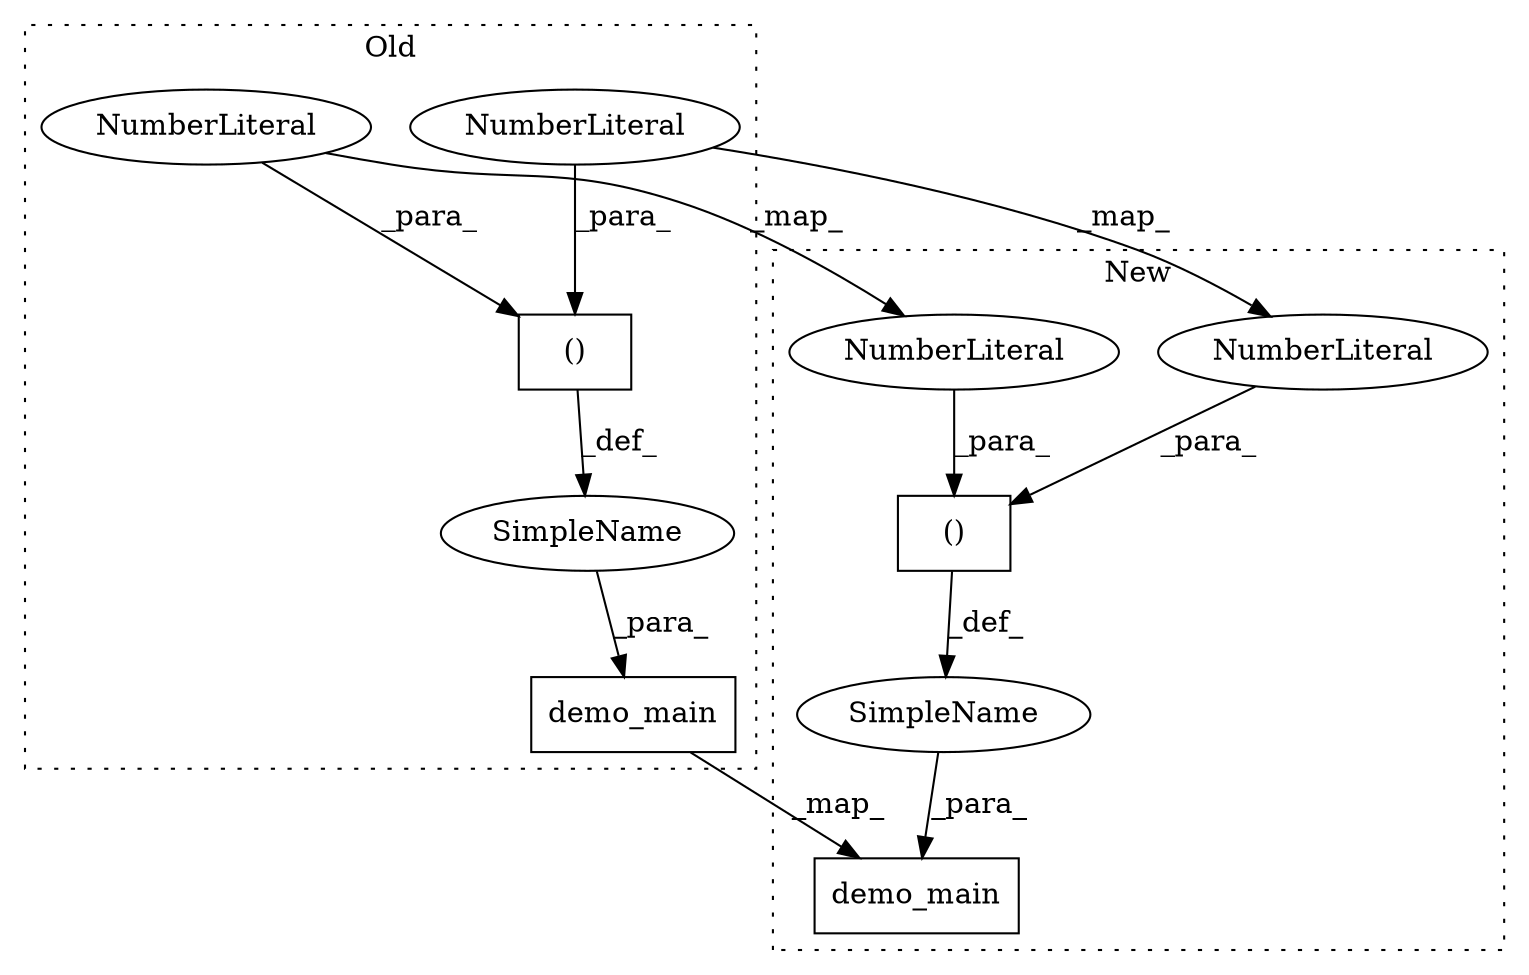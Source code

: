 digraph G {
subgraph cluster0 {
1 [label="demo_main" a="32" s="4094,4163" l="10,1" shape="box"];
3 [label="()" a="106" s="4121" l="20" shape="box"];
6 [label="SimpleName" a="42" s="" l="" shape="ellipse"];
7 [label="NumberLiteral" a="34" s="4138" l="3" shape="ellipse"];
10 [label="NumberLiteral" a="34" s="4121" l="4" shape="ellipse"];
label = "Old";
style="dotted";
}
subgraph cluster1 {
2 [label="demo_main" a="32" s="4098,4166" l="10,1" shape="box"];
4 [label="()" a="106" s="4125" l="19" shape="box"];
5 [label="SimpleName" a="42" s="" l="" shape="ellipse"];
8 [label="NumberLiteral" a="34" s="4141" l="3" shape="ellipse"];
9 [label="NumberLiteral" a="34" s="4125" l="3" shape="ellipse"];
label = "New";
style="dotted";
}
1 -> 2 [label="_map_"];
3 -> 6 [label="_def_"];
4 -> 5 [label="_def_"];
5 -> 2 [label="_para_"];
6 -> 1 [label="_para_"];
7 -> 8 [label="_map_"];
7 -> 3 [label="_para_"];
8 -> 4 [label="_para_"];
9 -> 4 [label="_para_"];
10 -> 9 [label="_map_"];
10 -> 3 [label="_para_"];
}